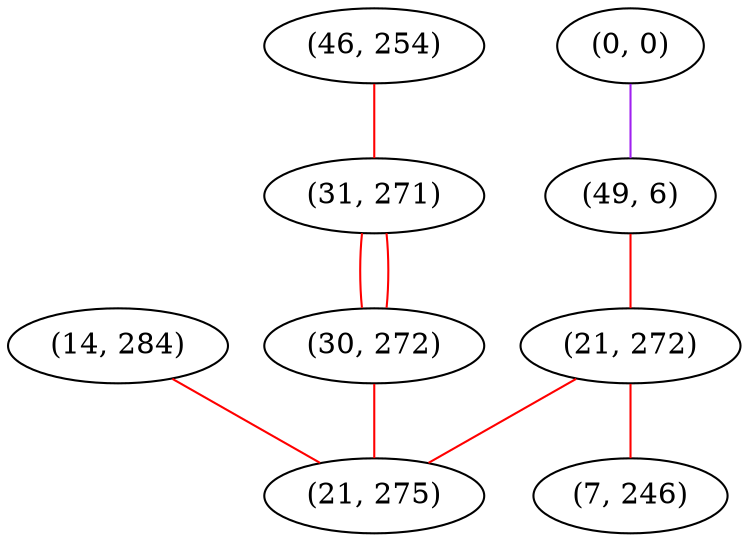 graph "" {
"(14, 284)";
"(0, 0)";
"(49, 6)";
"(46, 254)";
"(31, 271)";
"(30, 272)";
"(21, 272)";
"(7, 246)";
"(21, 275)";
"(14, 284)" -- "(21, 275)"  [color=red, key=0, weight=1];
"(0, 0)" -- "(49, 6)"  [color=purple, key=0, weight=4];
"(49, 6)" -- "(21, 272)"  [color=red, key=0, weight=1];
"(46, 254)" -- "(31, 271)"  [color=red, key=0, weight=1];
"(31, 271)" -- "(30, 272)"  [color=red, key=0, weight=1];
"(31, 271)" -- "(30, 272)"  [color=red, key=1, weight=1];
"(30, 272)" -- "(21, 275)"  [color=red, key=0, weight=1];
"(21, 272)" -- "(7, 246)"  [color=red, key=0, weight=1];
"(21, 272)" -- "(21, 275)"  [color=red, key=0, weight=1];
}
